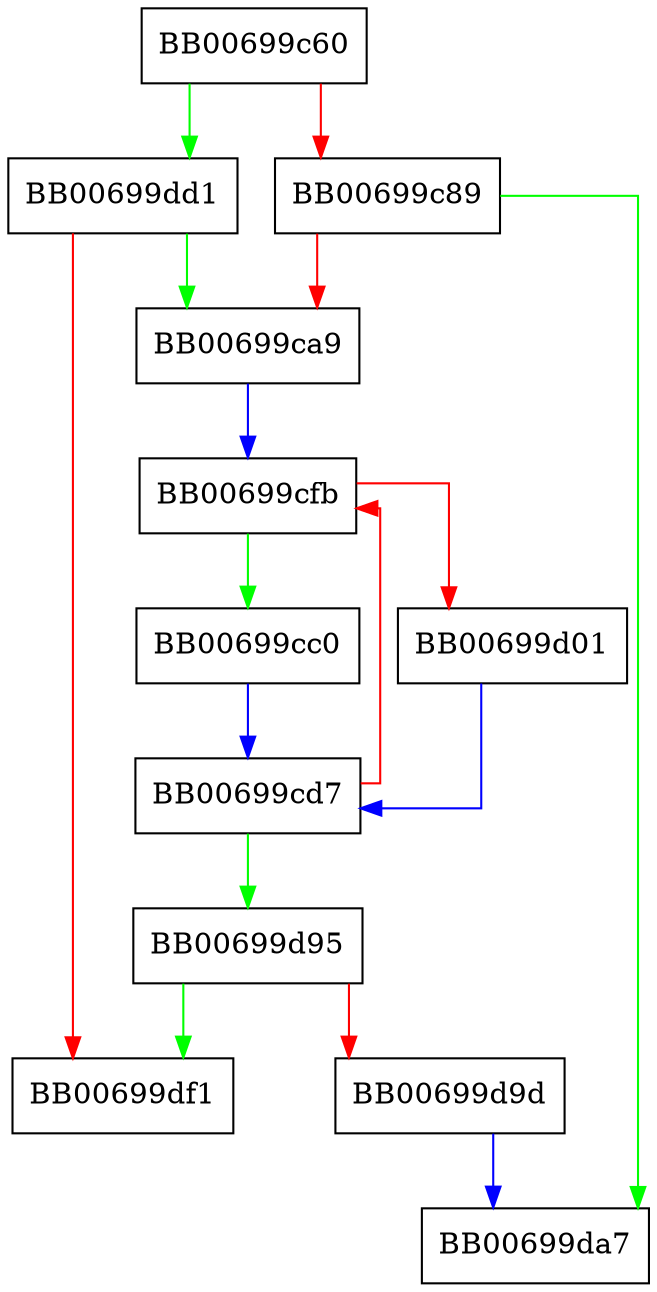 digraph ossl_polyval_ghash_hash {
  node [shape="box"];
  graph [splines=ortho];
  BB00699c60 -> BB00699dd1 [color="green"];
  BB00699c60 -> BB00699c89 [color="red"];
  BB00699c89 -> BB00699da7 [color="green"];
  BB00699c89 -> BB00699ca9 [color="red"];
  BB00699ca9 -> BB00699cfb [color="blue"];
  BB00699cc0 -> BB00699cd7 [color="blue"];
  BB00699cd7 -> BB00699d95 [color="green"];
  BB00699cd7 -> BB00699cfb [color="red"];
  BB00699cfb -> BB00699cc0 [color="green"];
  BB00699cfb -> BB00699d01 [color="red"];
  BB00699d01 -> BB00699cd7 [color="blue"];
  BB00699d95 -> BB00699df1 [color="green"];
  BB00699d95 -> BB00699d9d [color="red"];
  BB00699d9d -> BB00699da7 [color="blue"];
  BB00699dd1 -> BB00699ca9 [color="green"];
  BB00699dd1 -> BB00699df1 [color="red"];
}
